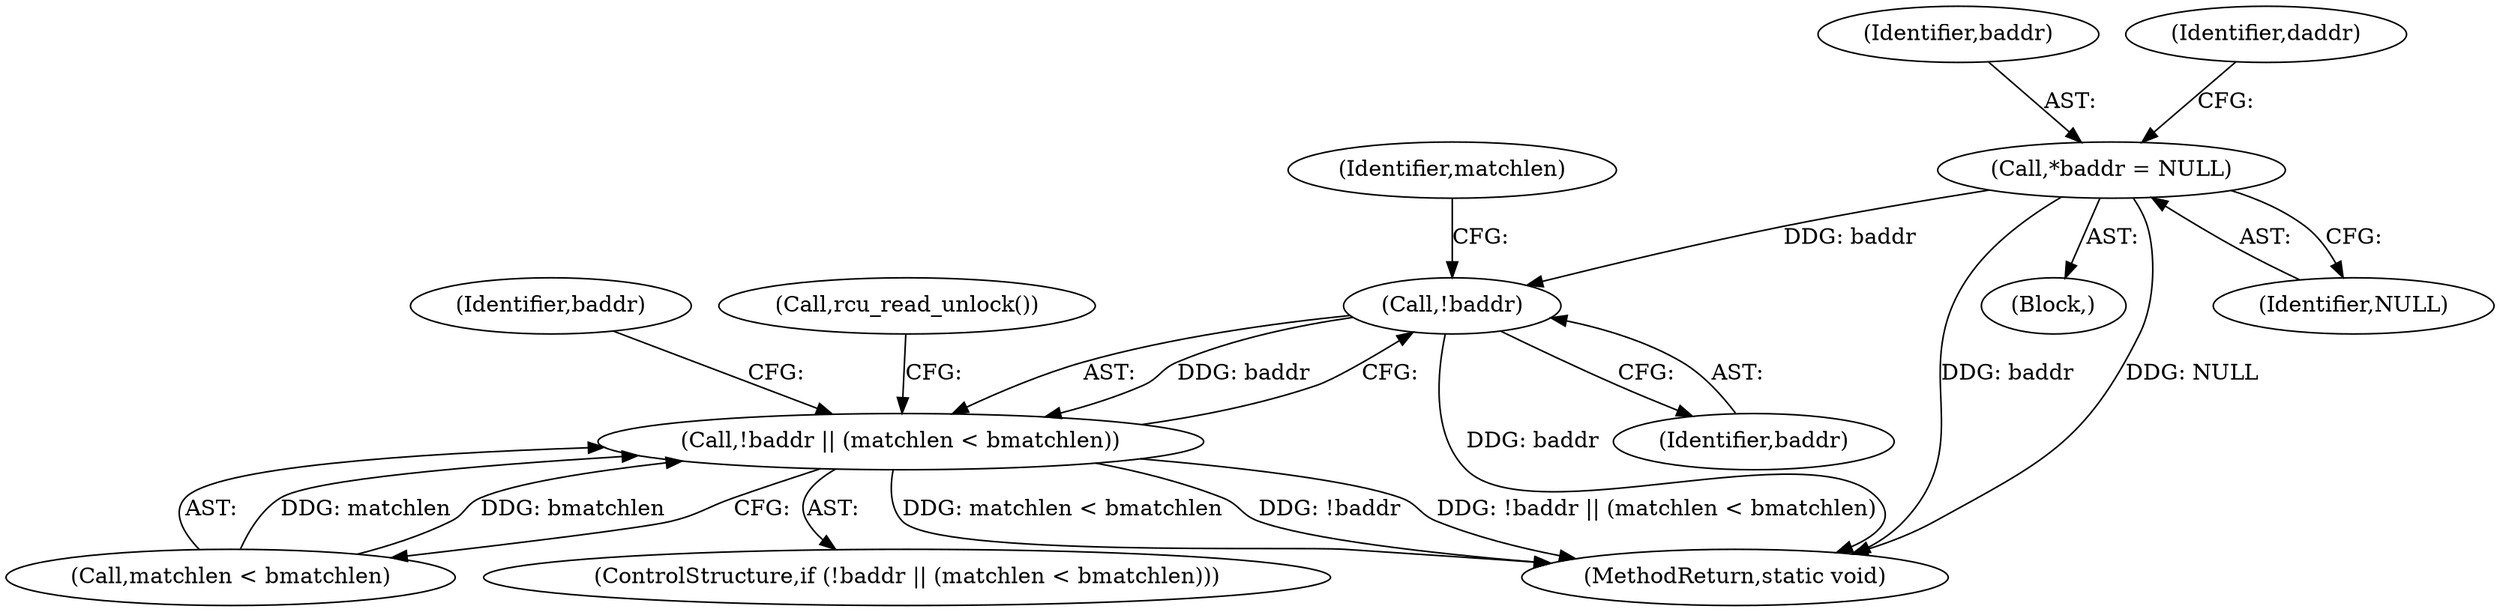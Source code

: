 digraph "0_linux_95ee62083cb6453e056562d91f597552021e6ae7@pointer" {
"1000138" [label="(Call,*baddr = NULL)"];
"1000386" [label="(Call,!baddr)"];
"1000385" [label="(Call,!baddr || (matchlen < bmatchlen))"];
"1000401" [label="(Call,rcu_read_unlock())"];
"1000138" [label="(Call,*baddr = NULL)"];
"1000491" [label="(MethodReturn,static void)"];
"1000388" [label="(Call,matchlen < bmatchlen)"];
"1000139" [label="(Identifier,baddr)"];
"1000110" [label="(Block,)"];
"1000389" [label="(Identifier,matchlen)"];
"1000385" [label="(Call,!baddr || (matchlen < bmatchlen))"];
"1000143" [label="(Identifier,daddr)"];
"1000140" [label="(Identifier,NULL)"];
"1000384" [label="(ControlStructure,if (!baddr || (matchlen < bmatchlen)))"];
"1000386" [label="(Call,!baddr)"];
"1000393" [label="(Identifier,baddr)"];
"1000387" [label="(Identifier,baddr)"];
"1000138" -> "1000110"  [label="AST: "];
"1000138" -> "1000140"  [label="CFG: "];
"1000139" -> "1000138"  [label="AST: "];
"1000140" -> "1000138"  [label="AST: "];
"1000143" -> "1000138"  [label="CFG: "];
"1000138" -> "1000491"  [label="DDG: baddr"];
"1000138" -> "1000491"  [label="DDG: NULL"];
"1000138" -> "1000386"  [label="DDG: baddr"];
"1000386" -> "1000385"  [label="AST: "];
"1000386" -> "1000387"  [label="CFG: "];
"1000387" -> "1000386"  [label="AST: "];
"1000389" -> "1000386"  [label="CFG: "];
"1000385" -> "1000386"  [label="CFG: "];
"1000386" -> "1000491"  [label="DDG: baddr"];
"1000386" -> "1000385"  [label="DDG: baddr"];
"1000385" -> "1000384"  [label="AST: "];
"1000385" -> "1000388"  [label="CFG: "];
"1000388" -> "1000385"  [label="AST: "];
"1000393" -> "1000385"  [label="CFG: "];
"1000401" -> "1000385"  [label="CFG: "];
"1000385" -> "1000491"  [label="DDG: matchlen < bmatchlen"];
"1000385" -> "1000491"  [label="DDG: !baddr"];
"1000385" -> "1000491"  [label="DDG: !baddr || (matchlen < bmatchlen)"];
"1000388" -> "1000385"  [label="DDG: matchlen"];
"1000388" -> "1000385"  [label="DDG: bmatchlen"];
}

